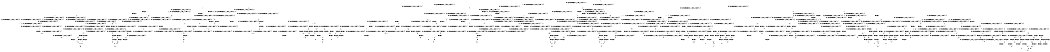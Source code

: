 digraph BCG {
size = "7, 10.5";
center = TRUE;
node [shape = circle];
0 [peripheries = 2];
0 -> 1 [label = "EX !0 !ATOMIC_EXCH_BRANCH (1, +1, TRUE, +1, 1, FALSE) !{0, 1, 2}"];
0 -> 2 [label = "EX !2 !ATOMIC_EXCH_BRANCH (1, +0, TRUE, +0, 1, TRUE) !{0, 1, 2}"];
0 -> 3 [label = "EX !1 !ATOMIC_EXCH_BRANCH (1, +1, TRUE, +1, 1, FALSE) !{0, 1, 2}"];
0 -> 4 [label = "EX !0 !ATOMIC_EXCH_BRANCH (1, +1, TRUE, +1, 1, FALSE) !{0, 1, 2}"];
1 -> 5 [label = "EX !2 !ATOMIC_EXCH_BRANCH (1, +0, TRUE, +0, 1, FALSE) !{0, 1, 2}"];
1 -> 6 [label = "EX !1 !ATOMIC_EXCH_BRANCH (1, +1, TRUE, +1, 1, TRUE) !{0, 1, 2}"];
1 -> 7 [label = "TERMINATE !0"];
2 -> 2 [label = "EX !2 !ATOMIC_EXCH_BRANCH (1, +0, TRUE, +0, 1, TRUE) !{0, 1, 2}"];
2 -> 8 [label = "EX !0 !ATOMIC_EXCH_BRANCH (1, +1, TRUE, +1, 1, FALSE) !{0, 1, 2}"];
2 -> 9 [label = "EX !1 !ATOMIC_EXCH_BRANCH (1, +1, TRUE, +1, 1, FALSE) !{0, 1, 2}"];
2 -> 10 [label = "EX !0 !ATOMIC_EXCH_BRANCH (1, +1, TRUE, +1, 1, FALSE) !{0, 1, 2}"];
3 -> 11 [label = "EX !0 !ATOMIC_EXCH_BRANCH (1, +1, TRUE, +1, 1, TRUE) !{0, 1, 2}"];
3 -> 12 [label = "EX !2 !ATOMIC_EXCH_BRANCH (1, +0, TRUE, +0, 1, FALSE) !{0, 1, 2}"];
3 -> 13 [label = "TERMINATE !1"];
3 -> 14 [label = "EX !0 !ATOMIC_EXCH_BRANCH (1, +1, TRUE, +1, 1, TRUE) !{0, 1, 2}"];
4 -> 15 [label = "EX !1 !ATOMIC_EXCH_BRANCH (1, +1, TRUE, +1, 1, TRUE) !{0, 1, 2}"];
4 -> 16 [label = "EX !2 !ATOMIC_EXCH_BRANCH (1, +0, TRUE, +0, 1, FALSE) !{0, 1, 2}"];
4 -> 17 [label = "EX !1 !ATOMIC_EXCH_BRANCH (1, +1, TRUE, +1, 1, TRUE) !{0, 1, 2}"];
4 -> 18 [label = "TERMINATE !0"];
5 -> 19 [label = "EX !1 !ATOMIC_EXCH_BRANCH (1, +1, TRUE, +1, 1, FALSE) !{0, 1, 2}"];
5 -> 20 [label = "TERMINATE !0"];
5 -> 21 [label = "TERMINATE !2"];
6 -> 6 [label = "EX !1 !ATOMIC_EXCH_BRANCH (1, +1, TRUE, +1, 1, TRUE) !{0, 1, 2}"];
6 -> 22 [label = "EX !2 !ATOMIC_EXCH_BRANCH (1, +0, TRUE, +0, 1, FALSE) !{0, 1, 2}"];
6 -> 23 [label = "TERMINATE !0"];
7 -> 24 [label = "EX !2 !ATOMIC_EXCH_BRANCH (1, +0, TRUE, +0, 1, FALSE) !{1, 2}"];
7 -> 25 [label = "EX !1 !ATOMIC_EXCH_BRANCH (1, +1, TRUE, +1, 1, TRUE) !{1, 2}"];
7 -> 26 [label = "EX !1 !ATOMIC_EXCH_BRANCH (1, +1, TRUE, +1, 1, TRUE) !{1, 2}"];
8 -> 5 [label = "EX !2 !ATOMIC_EXCH_BRANCH (1, +0, TRUE, +0, 1, FALSE) !{0, 1, 2}"];
8 -> 27 [label = "EX !1 !ATOMIC_EXCH_BRANCH (1, +1, TRUE, +1, 1, TRUE) !{0, 1, 2}"];
8 -> 28 [label = "TERMINATE !0"];
9 -> 12 [label = "EX !2 !ATOMIC_EXCH_BRANCH (1, +0, TRUE, +0, 1, FALSE) !{0, 1, 2}"];
9 -> 29 [label = "EX !0 !ATOMIC_EXCH_BRANCH (1, +1, TRUE, +1, 1, TRUE) !{0, 1, 2}"];
9 -> 30 [label = "TERMINATE !1"];
9 -> 31 [label = "EX !0 !ATOMIC_EXCH_BRANCH (1, +1, TRUE, +1, 1, TRUE) !{0, 1, 2}"];
10 -> 32 [label = "EX !1 !ATOMIC_EXCH_BRANCH (1, +1, TRUE, +1, 1, TRUE) !{0, 1, 2}"];
10 -> 16 [label = "EX !2 !ATOMIC_EXCH_BRANCH (1, +0, TRUE, +0, 1, FALSE) !{0, 1, 2}"];
10 -> 33 [label = "EX !1 !ATOMIC_EXCH_BRANCH (1, +1, TRUE, +1, 1, TRUE) !{0, 1, 2}"];
10 -> 34 [label = "TERMINATE !0"];
11 -> 11 [label = "EX !0 !ATOMIC_EXCH_BRANCH (1, +1, TRUE, +1, 1, TRUE) !{0, 1, 2}"];
11 -> 35 [label = "EX !2 !ATOMIC_EXCH_BRANCH (1, +0, TRUE, +0, 1, FALSE) !{0, 1, 2}"];
11 -> 36 [label = "TERMINATE !1"];
11 -> 14 [label = "EX !0 !ATOMIC_EXCH_BRANCH (1, +1, TRUE, +1, 1, TRUE) !{0, 1, 2}"];
12 -> 19 [label = "EX !0 !ATOMIC_EXCH_BRANCH (1, +1, TRUE, +1, 1, FALSE) !{0, 1, 2}"];
12 -> 37 [label = "TERMINATE !2"];
12 -> 38 [label = "TERMINATE !1"];
12 -> 39 [label = "EX !0 !ATOMIC_EXCH_BRANCH (1, +1, TRUE, +1, 1, FALSE) !{0, 1, 2}"];
13 -> 40 [label = "EX !0 !ATOMIC_EXCH_BRANCH (1, +1, TRUE, +1, 1, TRUE) !{0, 2}"];
13 -> 41 [label = "EX !2 !ATOMIC_EXCH_BRANCH (1, +0, TRUE, +0, 1, FALSE) !{0, 2}"];
13 -> 42 [label = "EX !0 !ATOMIC_EXCH_BRANCH (1, +1, TRUE, +1, 1, TRUE) !{0, 2}"];
14 -> 14 [label = "EX !0 !ATOMIC_EXCH_BRANCH (1, +1, TRUE, +1, 1, TRUE) !{0, 1, 2}"];
14 -> 43 [label = "EX !2 !ATOMIC_EXCH_BRANCH (1, +0, TRUE, +0, 1, FALSE) !{0, 1, 2}"];
14 -> 44 [label = "TERMINATE !1"];
15 -> 45 [label = "EX !2 !ATOMIC_EXCH_BRANCH (1, +0, TRUE, +0, 1, FALSE) !{0, 1, 2}"];
15 -> 15 [label = "EX !1 !ATOMIC_EXCH_BRANCH (1, +1, TRUE, +1, 1, TRUE) !{0, 1, 2}"];
15 -> 46 [label = "EX !2 !ATOMIC_EXCH_BRANCH (1, +0, TRUE, +0, 1, FALSE) !{0, 1, 2}"];
15 -> 47 [label = "TERMINATE !0"];
16 -> 48 [label = "EX !1 !ATOMIC_EXCH_BRANCH (1, +1, TRUE, +1, 1, FALSE) !{0, 1, 2}"];
16 -> 39 [label = "EX !1 !ATOMIC_EXCH_BRANCH (1, +1, TRUE, +1, 1, FALSE) !{0, 1, 2}"];
16 -> 49 [label = "TERMINATE !0"];
16 -> 50 [label = "TERMINATE !2"];
17 -> 15 [label = "EX !1 !ATOMIC_EXCH_BRANCH (1, +1, TRUE, +1, 1, TRUE) !{0, 1, 2}"];
17 -> 17 [label = "EX !1 !ATOMIC_EXCH_BRANCH (1, +1, TRUE, +1, 1, TRUE) !{0, 1, 2}"];
17 -> 51 [label = "EX !2 !ATOMIC_EXCH_BRANCH (1, +0, TRUE, +0, 1, FALSE) !{0, 1, 2}"];
17 -> 52 [label = "TERMINATE !0"];
18 -> 53 [label = "EX !2 !ATOMIC_EXCH_BRANCH (1, +0, TRUE, +0, 1, FALSE) !{1, 2}"];
18 -> 54 [label = "EX !1 !ATOMIC_EXCH_BRANCH (1, +1, TRUE, +1, 1, TRUE) !{1, 2}"];
19 -> 55 [label = "TERMINATE !0"];
19 -> 56 [label = "TERMINATE !2"];
19 -> 57 [label = "TERMINATE !1"];
20 -> 58 [label = "EX !1 !ATOMIC_EXCH_BRANCH (1, +1, TRUE, +1, 1, FALSE) !{1, 2}"];
20 -> 59 [label = "TERMINATE !2"];
20 -> 60 [label = "EX !1 !ATOMIC_EXCH_BRANCH (1, +1, TRUE, +1, 1, FALSE) !{1, 2}"];
21 -> 61 [label = "EX !1 !ATOMIC_EXCH_BRANCH (1, +1, TRUE, +1, 1, FALSE) !{0, 1}"];
21 -> 62 [label = "TERMINATE !0"];
22 -> 19 [label = "EX !1 !ATOMIC_EXCH_BRANCH (1, +1, TRUE, +1, 1, FALSE) !{0, 1, 2}"];
22 -> 63 [label = "TERMINATE !0"];
22 -> 64 [label = "TERMINATE !2"];
23 -> 25 [label = "EX !1 !ATOMIC_EXCH_BRANCH (1, +1, TRUE, +1, 1, TRUE) !{1, 2}"];
23 -> 65 [label = "EX !2 !ATOMIC_EXCH_BRANCH (1, +0, TRUE, +0, 1, FALSE) !{1, 2}"];
23 -> 26 [label = "EX !1 !ATOMIC_EXCH_BRANCH (1, +1, TRUE, +1, 1, TRUE) !{1, 2}"];
24 -> 58 [label = "EX !1 !ATOMIC_EXCH_BRANCH (1, +1, TRUE, +1, 1, FALSE) !{1, 2}"];
24 -> 59 [label = "TERMINATE !2"];
24 -> 60 [label = "EX !1 !ATOMIC_EXCH_BRANCH (1, +1, TRUE, +1, 1, FALSE) !{1, 2}"];
25 -> 25 [label = "EX !1 !ATOMIC_EXCH_BRANCH (1, +1, TRUE, +1, 1, TRUE) !{1, 2}"];
25 -> 65 [label = "EX !2 !ATOMIC_EXCH_BRANCH (1, +0, TRUE, +0, 1, FALSE) !{1, 2}"];
25 -> 26 [label = "EX !1 !ATOMIC_EXCH_BRANCH (1, +1, TRUE, +1, 1, TRUE) !{1, 2}"];
26 -> 66 [label = "EX !2 !ATOMIC_EXCH_BRANCH (1, +0, TRUE, +0, 1, FALSE) !{1, 2}"];
26 -> 26 [label = "EX !1 !ATOMIC_EXCH_BRANCH (1, +1, TRUE, +1, 1, TRUE) !{1, 2}"];
26 -> 67 [label = "EX !2 !ATOMIC_EXCH_BRANCH (1, +0, TRUE, +0, 1, FALSE) !{1, 2}"];
27 -> 27 [label = "EX !1 !ATOMIC_EXCH_BRANCH (1, +1, TRUE, +1, 1, TRUE) !{0, 1, 2}"];
27 -> 22 [label = "EX !2 !ATOMIC_EXCH_BRANCH (1, +0, TRUE, +0, 1, FALSE) !{0, 1, 2}"];
27 -> 68 [label = "TERMINATE !0"];
28 -> 24 [label = "EX !2 !ATOMIC_EXCH_BRANCH (1, +0, TRUE, +0, 1, FALSE) !{1, 2}"];
28 -> 69 [label = "EX !1 !ATOMIC_EXCH_BRANCH (1, +1, TRUE, +1, 1, TRUE) !{1, 2}"];
28 -> 70 [label = "EX !1 !ATOMIC_EXCH_BRANCH (1, +1, TRUE, +1, 1, TRUE) !{1, 2}"];
29 -> 29 [label = "EX !0 !ATOMIC_EXCH_BRANCH (1, +1, TRUE, +1, 1, TRUE) !{0, 1, 2}"];
29 -> 35 [label = "EX !2 !ATOMIC_EXCH_BRANCH (1, +0, TRUE, +0, 1, FALSE) !{0, 1, 2}"];
29 -> 71 [label = "TERMINATE !1"];
29 -> 31 [label = "EX !0 !ATOMIC_EXCH_BRANCH (1, +1, TRUE, +1, 1, TRUE) !{0, 1, 2}"];
30 -> 41 [label = "EX !2 !ATOMIC_EXCH_BRANCH (1, +0, TRUE, +0, 1, FALSE) !{0, 2}"];
30 -> 72 [label = "EX !0 !ATOMIC_EXCH_BRANCH (1, +1, TRUE, +1, 1, TRUE) !{0, 2}"];
30 -> 73 [label = "EX !0 !ATOMIC_EXCH_BRANCH (1, +1, TRUE, +1, 1, TRUE) !{0, 2}"];
31 -> 31 [label = "EX !0 !ATOMIC_EXCH_BRANCH (1, +1, TRUE, +1, 1, TRUE) !{0, 1, 2}"];
31 -> 43 [label = "EX !2 !ATOMIC_EXCH_BRANCH (1, +0, TRUE, +0, 1, FALSE) !{0, 1, 2}"];
31 -> 74 [label = "TERMINATE !1"];
32 -> 45 [label = "EX !2 !ATOMIC_EXCH_BRANCH (1, +0, TRUE, +0, 1, FALSE) !{0, 1, 2}"];
32 -> 32 [label = "EX !1 !ATOMIC_EXCH_BRANCH (1, +1, TRUE, +1, 1, TRUE) !{0, 1, 2}"];
32 -> 46 [label = "EX !2 !ATOMIC_EXCH_BRANCH (1, +0, TRUE, +0, 1, FALSE) !{0, 1, 2}"];
32 -> 75 [label = "TERMINATE !0"];
33 -> 32 [label = "EX !1 !ATOMIC_EXCH_BRANCH (1, +1, TRUE, +1, 1, TRUE) !{0, 1, 2}"];
33 -> 33 [label = "EX !1 !ATOMIC_EXCH_BRANCH (1, +1, TRUE, +1, 1, TRUE) !{0, 1, 2}"];
33 -> 51 [label = "EX !2 !ATOMIC_EXCH_BRANCH (1, +0, TRUE, +0, 1, FALSE) !{0, 1, 2}"];
33 -> 76 [label = "TERMINATE !0"];
34 -> 53 [label = "EX !2 !ATOMIC_EXCH_BRANCH (1, +0, TRUE, +0, 1, FALSE) !{1, 2}"];
34 -> 77 [label = "EX !1 !ATOMIC_EXCH_BRANCH (1, +1, TRUE, +1, 1, TRUE) !{1, 2}"];
35 -> 19 [label = "EX !0 !ATOMIC_EXCH_BRANCH (1, +1, TRUE, +1, 1, FALSE) !{0, 1, 2}"];
35 -> 78 [label = "TERMINATE !2"];
35 -> 79 [label = "TERMINATE !1"];
35 -> 39 [label = "EX !0 !ATOMIC_EXCH_BRANCH (1, +1, TRUE, +1, 1, FALSE) !{0, 1, 2}"];
36 -> 40 [label = "EX !0 !ATOMIC_EXCH_BRANCH (1, +1, TRUE, +1, 1, TRUE) !{0, 2}"];
36 -> 80 [label = "EX !2 !ATOMIC_EXCH_BRANCH (1, +0, TRUE, +0, 1, FALSE) !{0, 2}"];
36 -> 42 [label = "EX !0 !ATOMIC_EXCH_BRANCH (1, +1, TRUE, +1, 1, TRUE) !{0, 2}"];
37 -> 61 [label = "EX !0 !ATOMIC_EXCH_BRANCH (1, +1, TRUE, +1, 1, FALSE) !{0, 1}"];
37 -> 81 [label = "TERMINATE !1"];
37 -> 82 [label = "EX !0 !ATOMIC_EXCH_BRANCH (1, +1, TRUE, +1, 1, FALSE) !{0, 1}"];
38 -> 83 [label = "EX !0 !ATOMIC_EXCH_BRANCH (1, +1, TRUE, +1, 1, FALSE) !{0, 2}"];
38 -> 84 [label = "TERMINATE !2"];
38 -> 85 [label = "EX !0 !ATOMIC_EXCH_BRANCH (1, +1, TRUE, +1, 1, FALSE) !{0, 2}"];
39 -> 86 [label = "TERMINATE !0"];
39 -> 87 [label = "TERMINATE !2"];
39 -> 88 [label = "TERMINATE !1"];
40 -> 40 [label = "EX !0 !ATOMIC_EXCH_BRANCH (1, +1, TRUE, +1, 1, TRUE) !{0, 2}"];
40 -> 80 [label = "EX !2 !ATOMIC_EXCH_BRANCH (1, +0, TRUE, +0, 1, FALSE) !{0, 2}"];
40 -> 42 [label = "EX !0 !ATOMIC_EXCH_BRANCH (1, +1, TRUE, +1, 1, TRUE) !{0, 2}"];
41 -> 83 [label = "EX !0 !ATOMIC_EXCH_BRANCH (1, +1, TRUE, +1, 1, FALSE) !{0, 2}"];
41 -> 84 [label = "TERMINATE !2"];
41 -> 85 [label = "EX !0 !ATOMIC_EXCH_BRANCH (1, +1, TRUE, +1, 1, FALSE) !{0, 2}"];
42 -> 89 [label = "EX !2 !ATOMIC_EXCH_BRANCH (1, +0, TRUE, +0, 1, FALSE) !{0, 2}"];
42 -> 42 [label = "EX !0 !ATOMIC_EXCH_BRANCH (1, +1, TRUE, +1, 1, TRUE) !{0, 2}"];
42 -> 90 [label = "EX !2 !ATOMIC_EXCH_BRANCH (1, +0, TRUE, +0, 1, FALSE) !{0, 2}"];
43 -> 39 [label = "EX !0 !ATOMIC_EXCH_BRANCH (1, +1, TRUE, +1, 1, FALSE) !{0, 1, 2}"];
43 -> 91 [label = "TERMINATE !2"];
43 -> 92 [label = "TERMINATE !1"];
44 -> 93 [label = "EX !0 !ATOMIC_EXCH_BRANCH (1, +1, TRUE, +1, 1, TRUE) !{0, 2}"];
44 -> 94 [label = "EX !2 !ATOMIC_EXCH_BRANCH (1, +0, TRUE, +0, 1, FALSE) !{0, 2}"];
45 -> 95 [label = "EX !1 !ATOMIC_EXCH_BRANCH (1, +1, TRUE, +1, 1, FALSE) !{0, 1, 2}"];
45 -> 96 [label = "TERMINATE !0"];
45 -> 97 [label = "TERMINATE !2"];
46 -> 48 [label = "EX !1 !ATOMIC_EXCH_BRANCH (1, +1, TRUE, +1, 1, FALSE) !{0, 1, 2}"];
46 -> 98 [label = "TERMINATE !0"];
46 -> 99 [label = "TERMINATE !2"];
47 -> 100 [label = "EX !1 !ATOMIC_EXCH_BRANCH (1, +1, TRUE, +1, 1, TRUE) !{1, 2}"];
47 -> 101 [label = "EX !2 !ATOMIC_EXCH_BRANCH (1, +0, TRUE, +0, 1, FALSE) !{1, 2}"];
48 -> 102 [label = "TERMINATE !0"];
48 -> 103 [label = "TERMINATE !2"];
48 -> 104 [label = "TERMINATE !1"];
49 -> 105 [label = "EX !1 !ATOMIC_EXCH_BRANCH (1, +1, TRUE, +1, 1, FALSE) !{1, 2}"];
49 -> 106 [label = "TERMINATE !2"];
50 -> 107 [label = "EX !1 !ATOMIC_EXCH_BRANCH (1, +1, TRUE, +1, 1, FALSE) !{0, 1}"];
50 -> 108 [label = "TERMINATE !0"];
51 -> 48 [label = "EX !1 !ATOMIC_EXCH_BRANCH (1, +1, TRUE, +1, 1, FALSE) !{0, 1, 2}"];
51 -> 39 [label = "EX !1 !ATOMIC_EXCH_BRANCH (1, +1, TRUE, +1, 1, FALSE) !{0, 1, 2}"];
51 -> 109 [label = "TERMINATE !0"];
51 -> 110 [label = "TERMINATE !2"];
52 -> 54 [label = "EX !1 !ATOMIC_EXCH_BRANCH (1, +1, TRUE, +1, 1, TRUE) !{1, 2}"];
52 -> 111 [label = "EX !2 !ATOMIC_EXCH_BRANCH (1, +0, TRUE, +0, 1, FALSE) !{1, 2}"];
53 -> 105 [label = "EX !1 !ATOMIC_EXCH_BRANCH (1, +1, TRUE, +1, 1, FALSE) !{1, 2}"];
53 -> 106 [label = "TERMINATE !2"];
54 -> 54 [label = "EX !1 !ATOMIC_EXCH_BRANCH (1, +1, TRUE, +1, 1, TRUE) !{1, 2}"];
54 -> 111 [label = "EX !2 !ATOMIC_EXCH_BRANCH (1, +0, TRUE, +0, 1, FALSE) !{1, 2}"];
55 -> 112 [label = "TERMINATE !2"];
55 -> 113 [label = "TERMINATE !1"];
56 -> 114 [label = "TERMINATE !0"];
56 -> 115 [label = "TERMINATE !1"];
57 -> 116 [label = "TERMINATE !0"];
57 -> 117 [label = "TERMINATE !2"];
58 -> 112 [label = "TERMINATE !2"];
58 -> 113 [label = "TERMINATE !1"];
59 -> 118 [label = "EX !1 !ATOMIC_EXCH_BRANCH (1, +1, TRUE, +1, 1, FALSE) !{1}"];
59 -> 119 [label = "EX !1 !ATOMIC_EXCH_BRANCH (1, +1, TRUE, +1, 1, FALSE) !{1}"];
60 -> 120 [label = "TERMINATE !2"];
60 -> 121 [label = "TERMINATE !1"];
61 -> 114 [label = "TERMINATE !0"];
61 -> 115 [label = "TERMINATE !1"];
62 -> 118 [label = "EX !1 !ATOMIC_EXCH_BRANCH (1, +1, TRUE, +1, 1, FALSE) !{1}"];
62 -> 119 [label = "EX !1 !ATOMIC_EXCH_BRANCH (1, +1, TRUE, +1, 1, FALSE) !{1}"];
63 -> 58 [label = "EX !1 !ATOMIC_EXCH_BRANCH (1, +1, TRUE, +1, 1, FALSE) !{1, 2}"];
63 -> 122 [label = "TERMINATE !2"];
63 -> 60 [label = "EX !1 !ATOMIC_EXCH_BRANCH (1, +1, TRUE, +1, 1, FALSE) !{1, 2}"];
64 -> 61 [label = "EX !1 !ATOMIC_EXCH_BRANCH (1, +1, TRUE, +1, 1, FALSE) !{0, 1}"];
64 -> 123 [label = "TERMINATE !0"];
65 -> 58 [label = "EX !1 !ATOMIC_EXCH_BRANCH (1, +1, TRUE, +1, 1, FALSE) !{1, 2}"];
65 -> 122 [label = "TERMINATE !2"];
65 -> 60 [label = "EX !1 !ATOMIC_EXCH_BRANCH (1, +1, TRUE, +1, 1, FALSE) !{1, 2}"];
66 -> 124 [label = "EX !1 !ATOMIC_EXCH_BRANCH (1, +1, TRUE, +1, 1, FALSE) !{1, 2}"];
66 -> 125 [label = "TERMINATE !2"];
66 -> 60 [label = "EX !1 !ATOMIC_EXCH_BRANCH (1, +1, TRUE, +1, 1, FALSE) !{1, 2}"];
67 -> 60 [label = "EX !1 !ATOMIC_EXCH_BRANCH (1, +1, TRUE, +1, 1, FALSE) !{1, 2}"];
67 -> 126 [label = "TERMINATE !2"];
68 -> 69 [label = "EX !1 !ATOMIC_EXCH_BRANCH (1, +1, TRUE, +1, 1, TRUE) !{1, 2}"];
68 -> 65 [label = "EX !2 !ATOMIC_EXCH_BRANCH (1, +0, TRUE, +0, 1, FALSE) !{1, 2}"];
68 -> 70 [label = "EX !1 !ATOMIC_EXCH_BRANCH (1, +1, TRUE, +1, 1, TRUE) !{1, 2}"];
69 -> 69 [label = "EX !1 !ATOMIC_EXCH_BRANCH (1, +1, TRUE, +1, 1, TRUE) !{1, 2}"];
69 -> 65 [label = "EX !2 !ATOMIC_EXCH_BRANCH (1, +0, TRUE, +0, 1, FALSE) !{1, 2}"];
69 -> 70 [label = "EX !1 !ATOMIC_EXCH_BRANCH (1, +1, TRUE, +1, 1, TRUE) !{1, 2}"];
70 -> 66 [label = "EX !2 !ATOMIC_EXCH_BRANCH (1, +0, TRUE, +0, 1, FALSE) !{1, 2}"];
70 -> 70 [label = "EX !1 !ATOMIC_EXCH_BRANCH (1, +1, TRUE, +1, 1, TRUE) !{1, 2}"];
70 -> 67 [label = "EX !2 !ATOMIC_EXCH_BRANCH (1, +0, TRUE, +0, 1, FALSE) !{1, 2}"];
71 -> 72 [label = "EX !0 !ATOMIC_EXCH_BRANCH (1, +1, TRUE, +1, 1, TRUE) !{0, 2}"];
71 -> 80 [label = "EX !2 !ATOMIC_EXCH_BRANCH (1, +0, TRUE, +0, 1, FALSE) !{0, 2}"];
71 -> 73 [label = "EX !0 !ATOMIC_EXCH_BRANCH (1, +1, TRUE, +1, 1, TRUE) !{0, 2}"];
72 -> 72 [label = "EX !0 !ATOMIC_EXCH_BRANCH (1, +1, TRUE, +1, 1, TRUE) !{0, 2}"];
72 -> 80 [label = "EX !2 !ATOMIC_EXCH_BRANCH (1, +0, TRUE, +0, 1, FALSE) !{0, 2}"];
72 -> 73 [label = "EX !0 !ATOMIC_EXCH_BRANCH (1, +1, TRUE, +1, 1, TRUE) !{0, 2}"];
73 -> 89 [label = "EX !2 !ATOMIC_EXCH_BRANCH (1, +0, TRUE, +0, 1, FALSE) !{0, 2}"];
73 -> 73 [label = "EX !0 !ATOMIC_EXCH_BRANCH (1, +1, TRUE, +1, 1, TRUE) !{0, 2}"];
73 -> 90 [label = "EX !2 !ATOMIC_EXCH_BRANCH (1, +0, TRUE, +0, 1, FALSE) !{0, 2}"];
74 -> 127 [label = "EX !0 !ATOMIC_EXCH_BRANCH (1, +1, TRUE, +1, 1, TRUE) !{0, 2}"];
74 -> 94 [label = "EX !2 !ATOMIC_EXCH_BRANCH (1, +0, TRUE, +0, 1, FALSE) !{0, 2}"];
75 -> 128 [label = "EX !1 !ATOMIC_EXCH_BRANCH (1, +1, TRUE, +1, 1, TRUE) !{1, 2}"];
75 -> 101 [label = "EX !2 !ATOMIC_EXCH_BRANCH (1, +0, TRUE, +0, 1, FALSE) !{1, 2}"];
76 -> 77 [label = "EX !1 !ATOMIC_EXCH_BRANCH (1, +1, TRUE, +1, 1, TRUE) !{1, 2}"];
76 -> 111 [label = "EX !2 !ATOMIC_EXCH_BRANCH (1, +0, TRUE, +0, 1, FALSE) !{1, 2}"];
77 -> 77 [label = "EX !1 !ATOMIC_EXCH_BRANCH (1, +1, TRUE, +1, 1, TRUE) !{1, 2}"];
77 -> 111 [label = "EX !2 !ATOMIC_EXCH_BRANCH (1, +0, TRUE, +0, 1, FALSE) !{1, 2}"];
78 -> 61 [label = "EX !0 !ATOMIC_EXCH_BRANCH (1, +1, TRUE, +1, 1, FALSE) !{0, 1}"];
78 -> 129 [label = "TERMINATE !1"];
78 -> 82 [label = "EX !0 !ATOMIC_EXCH_BRANCH (1, +1, TRUE, +1, 1, FALSE) !{0, 1}"];
79 -> 83 [label = "EX !0 !ATOMIC_EXCH_BRANCH (1, +1, TRUE, +1, 1, FALSE) !{0, 2}"];
79 -> 130 [label = "TERMINATE !2"];
79 -> 85 [label = "EX !0 !ATOMIC_EXCH_BRANCH (1, +1, TRUE, +1, 1, FALSE) !{0, 2}"];
80 -> 83 [label = "EX !0 !ATOMIC_EXCH_BRANCH (1, +1, TRUE, +1, 1, FALSE) !{0, 2}"];
80 -> 130 [label = "TERMINATE !2"];
80 -> 85 [label = "EX !0 !ATOMIC_EXCH_BRANCH (1, +1, TRUE, +1, 1, FALSE) !{0, 2}"];
81 -> 131 [label = "EX !0 !ATOMIC_EXCH_BRANCH (1, +1, TRUE, +1, 1, FALSE) !{0}"];
81 -> 132 [label = "EX !0 !ATOMIC_EXCH_BRANCH (1, +1, TRUE, +1, 1, FALSE) !{0}"];
82 -> 133 [label = "TERMINATE !0"];
82 -> 134 [label = "TERMINATE !1"];
83 -> 116 [label = "TERMINATE !0"];
83 -> 117 [label = "TERMINATE !2"];
84 -> 131 [label = "EX !0 !ATOMIC_EXCH_BRANCH (1, +1, TRUE, +1, 1, FALSE) !{0}"];
84 -> 132 [label = "EX !0 !ATOMIC_EXCH_BRANCH (1, +1, TRUE, +1, 1, FALSE) !{0}"];
85 -> 135 [label = "TERMINATE !0"];
85 -> 136 [label = "TERMINATE !2"];
86 -> 137 [label = "TERMINATE !2"];
86 -> 138 [label = "TERMINATE !1"];
87 -> 139 [label = "TERMINATE !0"];
87 -> 140 [label = "TERMINATE !1"];
88 -> 141 [label = "TERMINATE !0"];
88 -> 142 [label = "TERMINATE !2"];
89 -> 143 [label = "EX !0 !ATOMIC_EXCH_BRANCH (1, +1, TRUE, +1, 1, FALSE) !{0, 2}"];
89 -> 144 [label = "TERMINATE !2"];
89 -> 85 [label = "EX !0 !ATOMIC_EXCH_BRANCH (1, +1, TRUE, +1, 1, FALSE) !{0, 2}"];
90 -> 85 [label = "EX !0 !ATOMIC_EXCH_BRANCH (1, +1, TRUE, +1, 1, FALSE) !{0, 2}"];
90 -> 145 [label = "TERMINATE !2"];
91 -> 107 [label = "EX !0 !ATOMIC_EXCH_BRANCH (1, +1, TRUE, +1, 1, FALSE) !{0, 1}"];
91 -> 146 [label = "TERMINATE !1"];
92 -> 147 [label = "EX !0 !ATOMIC_EXCH_BRANCH (1, +1, TRUE, +1, 1, FALSE) !{0, 2}"];
92 -> 148 [label = "TERMINATE !2"];
93 -> 93 [label = "EX !0 !ATOMIC_EXCH_BRANCH (1, +1, TRUE, +1, 1, TRUE) !{0, 2}"];
93 -> 94 [label = "EX !2 !ATOMIC_EXCH_BRANCH (1, +0, TRUE, +0, 1, FALSE) !{0, 2}"];
94 -> 147 [label = "EX !0 !ATOMIC_EXCH_BRANCH (1, +1, TRUE, +1, 1, FALSE) !{0, 2}"];
94 -> 148 [label = "TERMINATE !2"];
95 -> 149 [label = "TERMINATE !0"];
95 -> 150 [label = "TERMINATE !2"];
95 -> 151 [label = "TERMINATE !1"];
96 -> 152 [label = "EX !1 !ATOMIC_EXCH_BRANCH (1, +1, TRUE, +1, 1, FALSE) !{1, 2}"];
96 -> 153 [label = "TERMINATE !2"];
97 -> 154 [label = "EX !1 !ATOMIC_EXCH_BRANCH (1, +1, TRUE, +1, 1, FALSE) !{0, 1}"];
97 -> 155 [label = "TERMINATE !0"];
98 -> 156 [label = "EX !1 !ATOMIC_EXCH_BRANCH (1, +1, TRUE, +1, 1, FALSE) !{1, 2}"];
98 -> 157 [label = "TERMINATE !2"];
99 -> 158 [label = "EX !1 !ATOMIC_EXCH_BRANCH (1, +1, TRUE, +1, 1, FALSE) !{0, 1}"];
99 -> 159 [label = "TERMINATE !0"];
100 -> 100 [label = "EX !1 !ATOMIC_EXCH_BRANCH (1, +1, TRUE, +1, 1, TRUE) !{1, 2}"];
100 -> 101 [label = "EX !2 !ATOMIC_EXCH_BRANCH (1, +0, TRUE, +0, 1, FALSE) !{1, 2}"];
101 -> 156 [label = "EX !1 !ATOMIC_EXCH_BRANCH (1, +1, TRUE, +1, 1, FALSE) !{1, 2}"];
101 -> 157 [label = "TERMINATE !2"];
102 -> 160 [label = "TERMINATE !2"];
102 -> 161 [label = "TERMINATE !1"];
103 -> 162 [label = "TERMINATE !0"];
103 -> 163 [label = "TERMINATE !1"];
104 -> 164 [label = "TERMINATE !0"];
104 -> 165 [label = "TERMINATE !2"];
105 -> 137 [label = "TERMINATE !2"];
105 -> 138 [label = "TERMINATE !1"];
106 -> 166 [label = "EX !1 !ATOMIC_EXCH_BRANCH (1, +1, TRUE, +1, 1, FALSE) !{1}"];
107 -> 139 [label = "TERMINATE !0"];
107 -> 140 [label = "TERMINATE !1"];
108 -> 166 [label = "EX !1 !ATOMIC_EXCH_BRANCH (1, +1, TRUE, +1, 1, FALSE) !{1}"];
109 -> 105 [label = "EX !1 !ATOMIC_EXCH_BRANCH (1, +1, TRUE, +1, 1, FALSE) !{1, 2}"];
109 -> 167 [label = "TERMINATE !2"];
110 -> 107 [label = "EX !1 !ATOMIC_EXCH_BRANCH (1, +1, TRUE, +1, 1, FALSE) !{0, 1}"];
110 -> 168 [label = "TERMINATE !0"];
111 -> 105 [label = "EX !1 !ATOMIC_EXCH_BRANCH (1, +1, TRUE, +1, 1, FALSE) !{1, 2}"];
111 -> 167 [label = "TERMINATE !2"];
112 -> 169 [label = "TERMINATE !1"];
113 -> 170 [label = "TERMINATE !2"];
114 -> 169 [label = "TERMINATE !1"];
115 -> 171 [label = "TERMINATE !0"];
116 -> 170 [label = "TERMINATE !2"];
117 -> 171 [label = "TERMINATE !0"];
118 -> 169 [label = "TERMINATE !1"];
119 -> 172 [label = "TERMINATE !1"];
120 -> 173 [label = "TERMINATE !1"];
121 -> 174 [label = "TERMINATE !2"];
122 -> 118 [label = "EX !1 !ATOMIC_EXCH_BRANCH (1, +1, TRUE, +1, 1, FALSE) !{1}"];
122 -> 119 [label = "EX !1 !ATOMIC_EXCH_BRANCH (1, +1, TRUE, +1, 1, FALSE) !{1}"];
123 -> 118 [label = "EX !1 !ATOMIC_EXCH_BRANCH (1, +1, TRUE, +1, 1, FALSE) !{1}"];
123 -> 119 [label = "EX !1 !ATOMIC_EXCH_BRANCH (1, +1, TRUE, +1, 1, FALSE) !{1}"];
124 -> 175 [label = "TERMINATE !2"];
124 -> 176 [label = "TERMINATE !1"];
125 -> 177 [label = "EX !1 !ATOMIC_EXCH_BRANCH (1, +1, TRUE, +1, 1, FALSE) !{1}"];
126 -> 178 [label = "EX !1 !ATOMIC_EXCH_BRANCH (1, +1, TRUE, +1, 1, FALSE) !{1}"];
127 -> 127 [label = "EX !0 !ATOMIC_EXCH_BRANCH (1, +1, TRUE, +1, 1, TRUE) !{0, 2}"];
127 -> 94 [label = "EX !2 !ATOMIC_EXCH_BRANCH (1, +0, TRUE, +0, 1, FALSE) !{0, 2}"];
128 -> 128 [label = "EX !1 !ATOMIC_EXCH_BRANCH (1, +1, TRUE, +1, 1, TRUE) !{1, 2}"];
128 -> 101 [label = "EX !2 !ATOMIC_EXCH_BRANCH (1, +0, TRUE, +0, 1, FALSE) !{1, 2}"];
129 -> 131 [label = "EX !0 !ATOMIC_EXCH_BRANCH (1, +1, TRUE, +1, 1, FALSE) !{0}"];
129 -> 132 [label = "EX !0 !ATOMIC_EXCH_BRANCH (1, +1, TRUE, +1, 1, FALSE) !{0}"];
130 -> 131 [label = "EX !0 !ATOMIC_EXCH_BRANCH (1, +1, TRUE, +1, 1, FALSE) !{0}"];
130 -> 132 [label = "EX !0 !ATOMIC_EXCH_BRANCH (1, +1, TRUE, +1, 1, FALSE) !{0}"];
131 -> 171 [label = "TERMINATE !0"];
132 -> 179 [label = "TERMINATE !0"];
133 -> 180 [label = "TERMINATE !1"];
134 -> 181 [label = "TERMINATE !0"];
135 -> 182 [label = "TERMINATE !2"];
136 -> 183 [label = "TERMINATE !0"];
137 -> 184 [label = "TERMINATE !1"];
138 -> 185 [label = "TERMINATE !2"];
139 -> 184 [label = "TERMINATE !1"];
140 -> 186 [label = "TERMINATE !0"];
141 -> 185 [label = "TERMINATE !2"];
142 -> 186 [label = "TERMINATE !0"];
143 -> 187 [label = "TERMINATE !0"];
143 -> 188 [label = "TERMINATE !2"];
144 -> 189 [label = "EX !0 !ATOMIC_EXCH_BRANCH (1, +1, TRUE, +1, 1, FALSE) !{0}"];
145 -> 190 [label = "EX !0 !ATOMIC_EXCH_BRANCH (1, +1, TRUE, +1, 1, FALSE) !{0}"];
146 -> 191 [label = "EX !0 !ATOMIC_EXCH_BRANCH (1, +1, TRUE, +1, 1, FALSE) !{0}"];
147 -> 141 [label = "TERMINATE !0"];
147 -> 142 [label = "TERMINATE !2"];
148 -> 191 [label = "EX !0 !ATOMIC_EXCH_BRANCH (1, +1, TRUE, +1, 1, FALSE) !{0}"];
149 -> 192 [label = "TERMINATE !2"];
149 -> 193 [label = "TERMINATE !1"];
150 -> 194 [label = "TERMINATE !0"];
150 -> 195 [label = "TERMINATE !1"];
151 -> 196 [label = "TERMINATE !0"];
151 -> 197 [label = "TERMINATE !2"];
152 -> 192 [label = "TERMINATE !2"];
152 -> 193 [label = "TERMINATE !1"];
153 -> 198 [label = "EX !1 !ATOMIC_EXCH_BRANCH (1, +1, TRUE, +1, 1, FALSE) !{1}"];
154 -> 194 [label = "TERMINATE !0"];
154 -> 195 [label = "TERMINATE !1"];
155 -> 198 [label = "EX !1 !ATOMIC_EXCH_BRANCH (1, +1, TRUE, +1, 1, FALSE) !{1}"];
156 -> 160 [label = "TERMINATE !2"];
156 -> 161 [label = "TERMINATE !1"];
157 -> 199 [label = "EX !1 !ATOMIC_EXCH_BRANCH (1, +1, TRUE, +1, 1, FALSE) !{1}"];
158 -> 162 [label = "TERMINATE !0"];
158 -> 163 [label = "TERMINATE !1"];
159 -> 199 [label = "EX !1 !ATOMIC_EXCH_BRANCH (1, +1, TRUE, +1, 1, FALSE) !{1}"];
160 -> 200 [label = "TERMINATE !1"];
161 -> 201 [label = "TERMINATE !2"];
162 -> 200 [label = "TERMINATE !1"];
163 -> 202 [label = "TERMINATE !0"];
164 -> 201 [label = "TERMINATE !2"];
165 -> 202 [label = "TERMINATE !0"];
166 -> 184 [label = "TERMINATE !1"];
167 -> 166 [label = "EX !1 !ATOMIC_EXCH_BRANCH (1, +1, TRUE, +1, 1, FALSE) !{1}"];
168 -> 166 [label = "EX !1 !ATOMIC_EXCH_BRANCH (1, +1, TRUE, +1, 1, FALSE) !{1}"];
169 -> 203 [label = "exit"];
170 -> 203 [label = "exit"];
171 -> 203 [label = "exit"];
172 -> 204 [label = "exit"];
173 -> 205 [label = "exit"];
174 -> 205 [label = "exit"];
175 -> 206 [label = "TERMINATE !1"];
176 -> 207 [label = "TERMINATE !2"];
177 -> 206 [label = "TERMINATE !1"];
178 -> 173 [label = "TERMINATE !1"];
179 -> 208 [label = "exit"];
180 -> 209 [label = "exit"];
181 -> 209 [label = "exit"];
182 -> 210 [label = "exit"];
183 -> 210 [label = "exit"];
184 -> 211 [label = "exit"];
185 -> 211 [label = "exit"];
186 -> 211 [label = "exit"];
187 -> 212 [label = "TERMINATE !2"];
188 -> 213 [label = "TERMINATE !0"];
189 -> 213 [label = "TERMINATE !0"];
190 -> 183 [label = "TERMINATE !0"];
191 -> 186 [label = "TERMINATE !0"];
192 -> 214 [label = "TERMINATE !1"];
193 -> 215 [label = "TERMINATE !2"];
194 -> 214 [label = "TERMINATE !1"];
195 -> 216 [label = "TERMINATE !0"];
196 -> 215 [label = "TERMINATE !2"];
197 -> 216 [label = "TERMINATE !0"];
198 -> 214 [label = "TERMINATE !1"];
199 -> 200 [label = "TERMINATE !1"];
200 -> 217 [label = "exit"];
201 -> 217 [label = "exit"];
202 -> 217 [label = "exit"];
206 -> 218 [label = "exit"];
207 -> 218 [label = "exit"];
212 -> 219 [label = "exit"];
213 -> 219 [label = "exit"];
214 -> 220 [label = "exit"];
215 -> 220 [label = "exit"];
216 -> 220 [label = "exit"];
}
